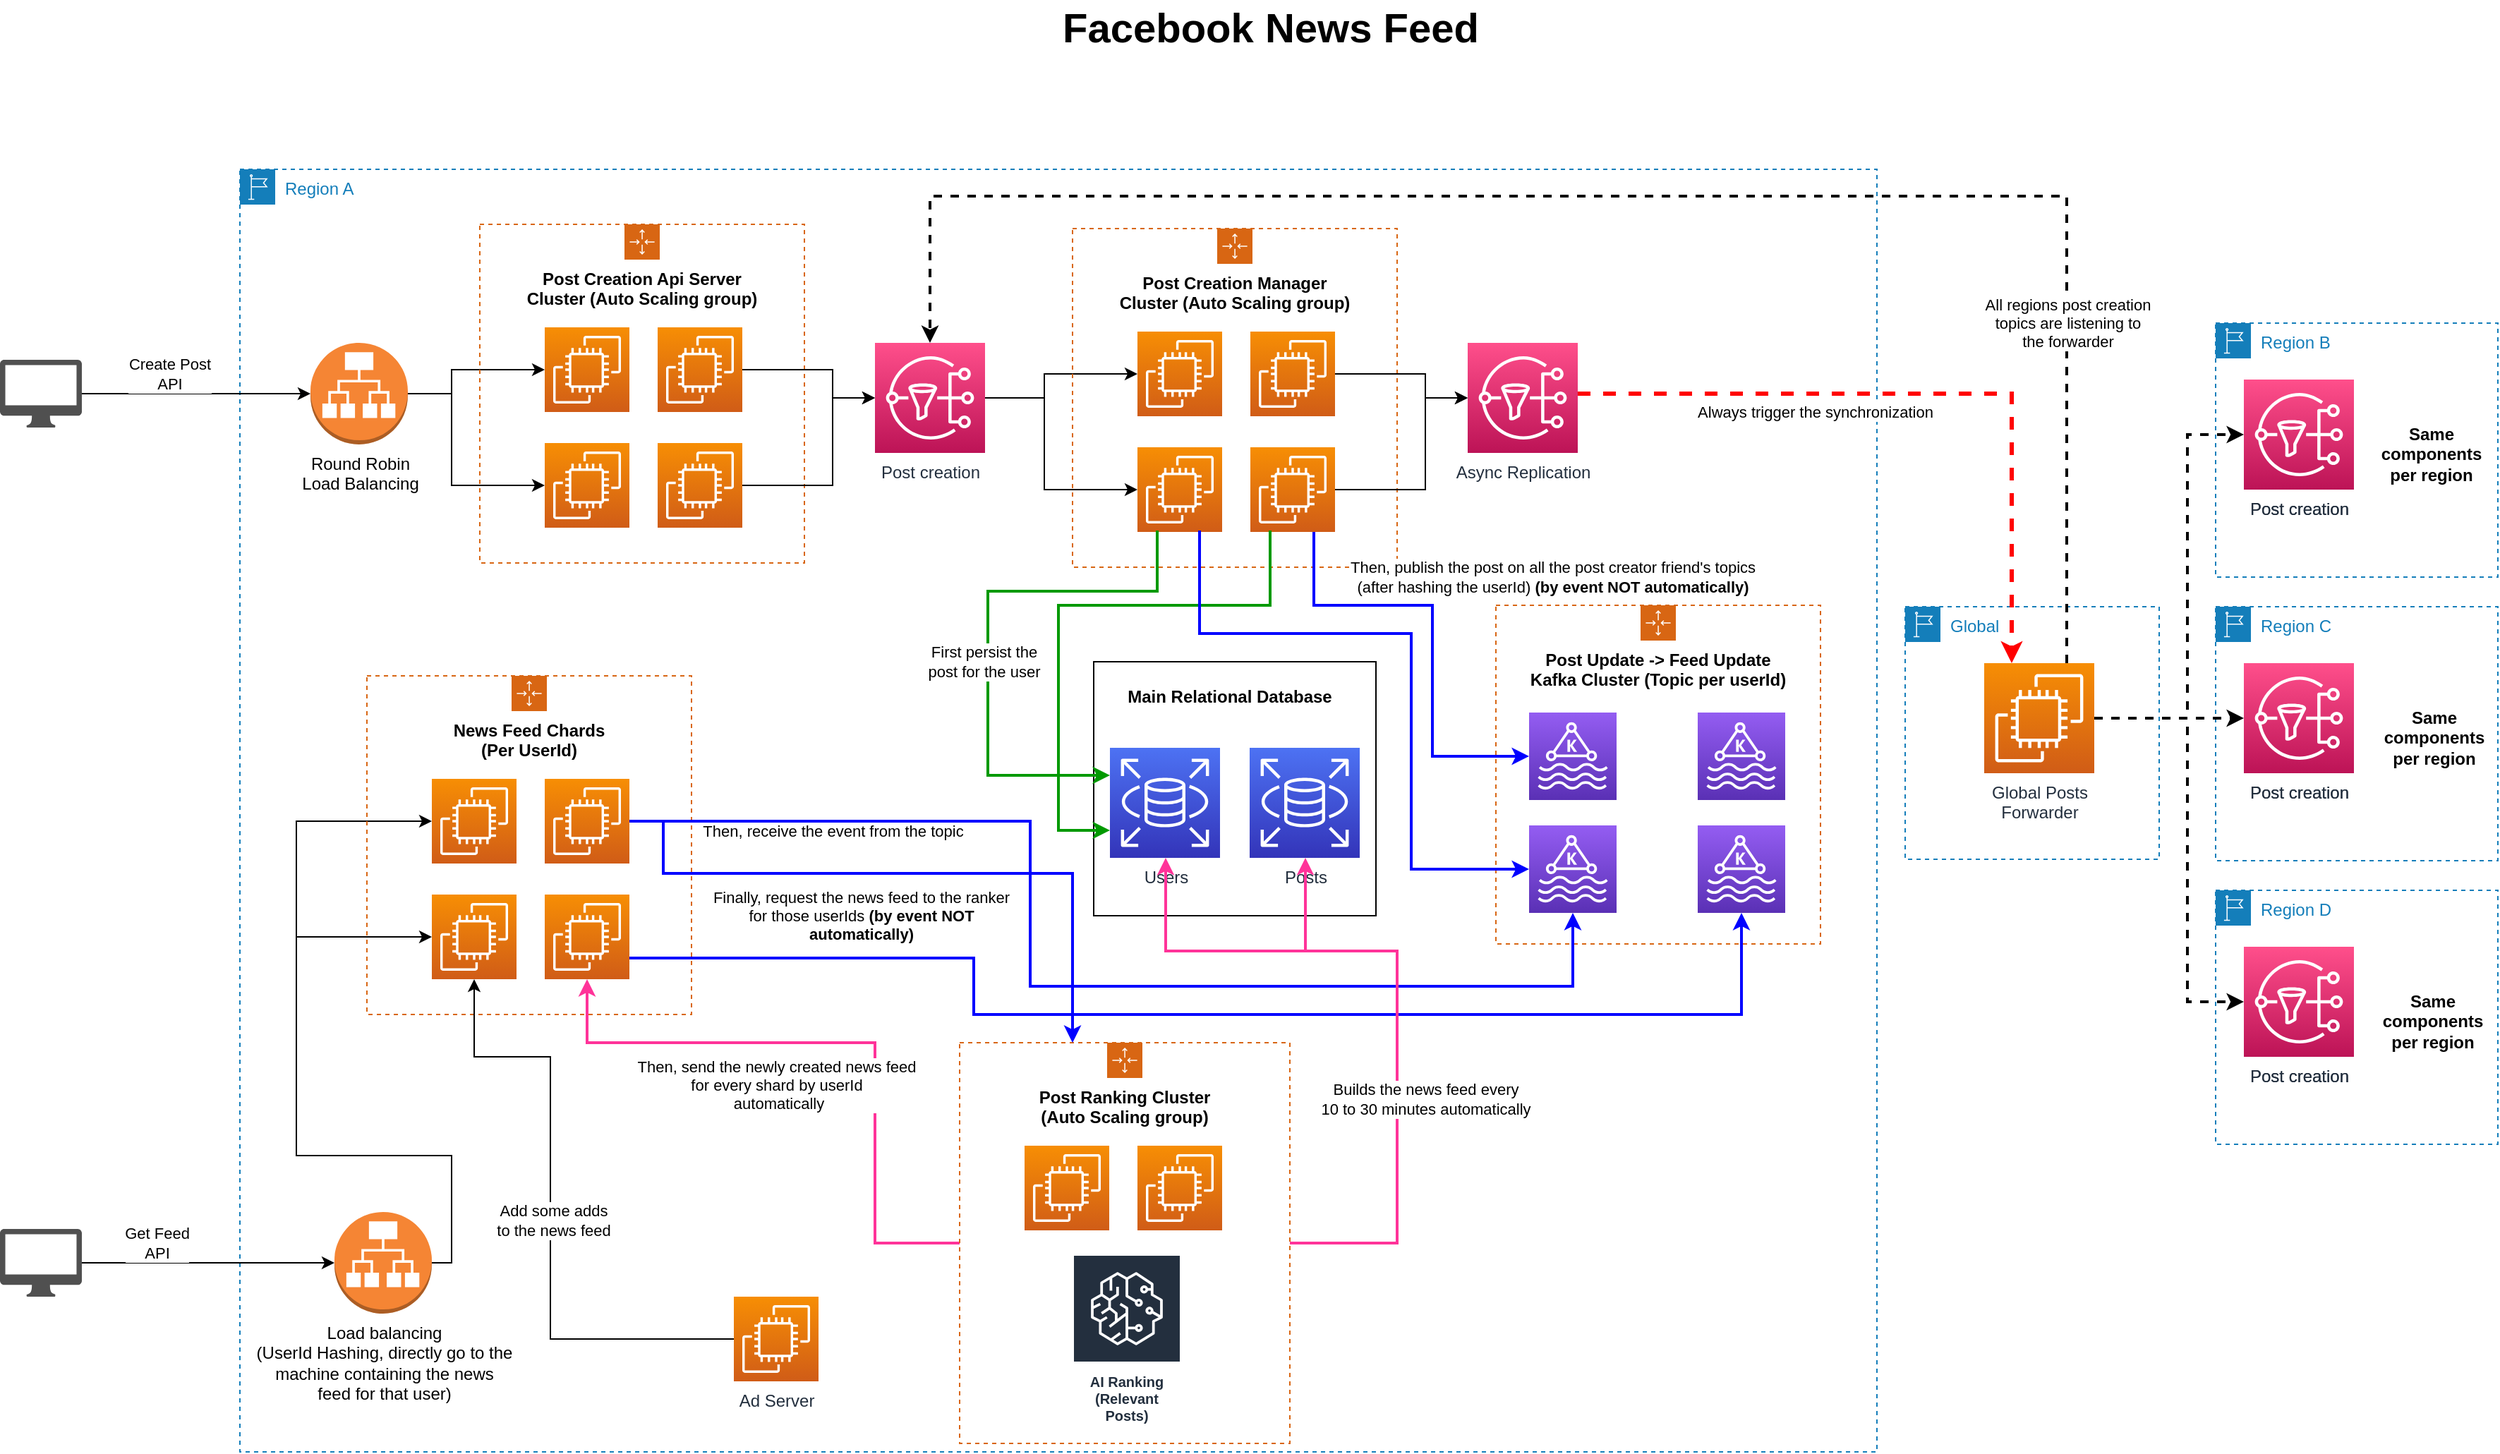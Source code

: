 <mxfile version="21.0.6" type="device"><diagram name="Página-1" id="RwDAAl0NXsvZhQo7wNwk"><mxGraphModel dx="2734" dy="1459" grid="1" gridSize="10" guides="1" tooltips="1" connect="1" arrows="1" fold="1" page="1" pageScale="1" pageWidth="827" pageHeight="1169" math="0" shadow="0"><root><mxCell id="0"/><mxCell id="1" parent="0"/><mxCell id="7VGMGkXJuuyZ0jSM8gKu-2" value="Region A" style="points=[[0,0],[0.25,0],[0.5,0],[0.75,0],[1,0],[1,0.25],[1,0.5],[1,0.75],[1,1],[0.75,1],[0.5,1],[0.25,1],[0,1],[0,0.75],[0,0.5],[0,0.25]];outlineConnect=0;gradientColor=none;html=1;whiteSpace=wrap;fontSize=12;fontStyle=0;container=1;pointerEvents=0;collapsible=0;recursiveResize=0;shape=mxgraph.aws4.group;grIcon=mxgraph.aws4.group_region;strokeColor=#147EBA;fillColor=none;verticalAlign=top;align=left;spacingLeft=30;fontColor=#147EBA;dashed=1;" vertex="1" parent="1"><mxGeometry x="510" y="190" width="1160" height="909" as="geometry"/></mxCell><mxCell id="7VGMGkXJuuyZ0jSM8gKu-110" style="edgeStyle=orthogonalEdgeStyle;rounded=0;orthogonalLoop=1;jettySize=auto;html=1;entryX=0;entryY=0.5;entryDx=0;entryDy=0;entryPerimeter=0;" edge="1" parent="7VGMGkXJuuyZ0jSM8gKu-2" source="7VGMGkXJuuyZ0jSM8gKu-24" target="7VGMGkXJuuyZ0jSM8gKu-65"><mxGeometry relative="1" as="geometry"><Array as="points"><mxPoint x="150" y="775"/><mxPoint x="150" y="699"/><mxPoint x="40" y="699"/><mxPoint x="40" y="462"/></Array></mxGeometry></mxCell><mxCell id="7VGMGkXJuuyZ0jSM8gKu-111" style="edgeStyle=orthogonalEdgeStyle;rounded=0;orthogonalLoop=1;jettySize=auto;html=1;entryX=0;entryY=0.5;entryDx=0;entryDy=0;entryPerimeter=0;" edge="1" parent="7VGMGkXJuuyZ0jSM8gKu-2" source="7VGMGkXJuuyZ0jSM8gKu-24" target="7VGMGkXJuuyZ0jSM8gKu-68"><mxGeometry relative="1" as="geometry"><Array as="points"><mxPoint x="150" y="775"/><mxPoint x="150" y="699"/><mxPoint x="40" y="699"/><mxPoint x="40" y="544"/></Array></mxGeometry></mxCell><mxCell id="7VGMGkXJuuyZ0jSM8gKu-24" value="&lt;div&gt;Load balancing&lt;/div&gt;&lt;div&gt;(UserId Hashing, directly go to the &lt;br&gt;&lt;/div&gt;&lt;div&gt;machine containing the news &lt;br&gt;&lt;/div&gt;&lt;div&gt;feed for that user)&lt;br&gt;&lt;/div&gt;" style="outlineConnect=0;dashed=0;verticalLabelPosition=bottom;verticalAlign=top;align=center;html=1;shape=mxgraph.aws3.application_load_balancer;fillColor=#F58534;gradientColor=none;" vertex="1" parent="7VGMGkXJuuyZ0jSM8gKu-2"><mxGeometry x="67" y="739" width="69" height="72" as="geometry"/></mxCell><mxCell id="7VGMGkXJuuyZ0jSM8gKu-84" style="edgeStyle=orthogonalEdgeStyle;rounded=0;orthogonalLoop=1;jettySize=auto;html=1;" edge="1" parent="7VGMGkXJuuyZ0jSM8gKu-2" source="7VGMGkXJuuyZ0jSM8gKu-81" target="7VGMGkXJuuyZ0jSM8gKu-28"><mxGeometry relative="1" as="geometry"><Array as="points"><mxPoint x="150" y="159"/><mxPoint x="150" y="142"/></Array></mxGeometry></mxCell><mxCell id="7VGMGkXJuuyZ0jSM8gKu-85" style="edgeStyle=orthogonalEdgeStyle;rounded=0;orthogonalLoop=1;jettySize=auto;html=1;" edge="1" parent="7VGMGkXJuuyZ0jSM8gKu-2" source="7VGMGkXJuuyZ0jSM8gKu-81" target="7VGMGkXJuuyZ0jSM8gKu-32"><mxGeometry relative="1" as="geometry"><Array as="points"><mxPoint x="150" y="159"/><mxPoint x="150" y="224"/></Array></mxGeometry></mxCell><mxCell id="7VGMGkXJuuyZ0jSM8gKu-81" value="&lt;div&gt;Round Robin&lt;/div&gt;&lt;div&gt;Load Balancing&lt;br&gt;&lt;/div&gt;" style="outlineConnect=0;dashed=0;verticalLabelPosition=bottom;verticalAlign=top;align=center;html=1;shape=mxgraph.aws3.application_load_balancer;fillColor=#F58534;gradientColor=none;" vertex="1" parent="7VGMGkXJuuyZ0jSM8gKu-2"><mxGeometry x="50" y="123" width="69" height="72" as="geometry"/></mxCell><mxCell id="7VGMGkXJuuyZ0jSM8gKu-26" value="&lt;div&gt;&lt;b&gt;&lt;font color=&quot;#000000&quot;&gt;Post Creation Api Server &lt;br&gt;&lt;/font&gt;&lt;/b&gt;&lt;/div&gt;&lt;div&gt;&lt;b&gt;&lt;font color=&quot;#000000&quot;&gt;Cluster (Auto Scaling group)&lt;/font&gt;&lt;/b&gt;&lt;/div&gt;" style="points=[[0,0],[0.25,0],[0.5,0],[0.75,0],[1,0],[1,0.25],[1,0.5],[1,0.75],[1,1],[0.75,1],[0.5,1],[0.25,1],[0,1],[0,0.75],[0,0.5],[0,0.25]];outlineConnect=0;gradientColor=none;html=1;whiteSpace=wrap;fontSize=12;fontStyle=0;container=1;pointerEvents=0;collapsible=0;recursiveResize=0;shape=mxgraph.aws4.groupCenter;grIcon=mxgraph.aws4.group_auto_scaling_group;grStroke=1;strokeColor=#D86613;fillColor=none;verticalAlign=top;align=center;fontColor=#D86613;dashed=1;spacingTop=25;" vertex="1" parent="7VGMGkXJuuyZ0jSM8gKu-2"><mxGeometry x="170" y="39" width="230" height="240" as="geometry"/></mxCell><mxCell id="7VGMGkXJuuyZ0jSM8gKu-28" value="" style="sketch=0;points=[[0,0,0],[0.25,0,0],[0.5,0,0],[0.75,0,0],[1,0,0],[0,1,0],[0.25,1,0],[0.5,1,0],[0.75,1,0],[1,1,0],[0,0.25,0],[0,0.5,0],[0,0.75,0],[1,0.25,0],[1,0.5,0],[1,0.75,0]];outlineConnect=0;fontColor=#232F3E;gradientColor=#F78E04;gradientDirection=north;fillColor=#D05C17;strokeColor=#ffffff;dashed=0;verticalLabelPosition=bottom;verticalAlign=top;align=center;html=1;fontSize=12;fontStyle=0;aspect=fixed;shape=mxgraph.aws4.resourceIcon;resIcon=mxgraph.aws4.ec2;" vertex="1" parent="7VGMGkXJuuyZ0jSM8gKu-26"><mxGeometry x="46" y="73" width="60" height="60" as="geometry"/></mxCell><mxCell id="7VGMGkXJuuyZ0jSM8gKu-30" value="" style="sketch=0;points=[[0,0,0],[0.25,0,0],[0.5,0,0],[0.75,0,0],[1,0,0],[0,1,0],[0.25,1,0],[0.5,1,0],[0.75,1,0],[1,1,0],[0,0.25,0],[0,0.5,0],[0,0.75,0],[1,0.25,0],[1,0.5,0],[1,0.75,0]];outlineConnect=0;fontColor=#232F3E;gradientColor=#F78E04;gradientDirection=north;fillColor=#D05C17;strokeColor=#ffffff;dashed=0;verticalLabelPosition=bottom;verticalAlign=top;align=center;html=1;fontSize=12;fontStyle=0;aspect=fixed;shape=mxgraph.aws4.resourceIcon;resIcon=mxgraph.aws4.ec2;" vertex="1" parent="7VGMGkXJuuyZ0jSM8gKu-26"><mxGeometry x="126" y="73" width="60" height="60" as="geometry"/></mxCell><mxCell id="7VGMGkXJuuyZ0jSM8gKu-31" value="" style="sketch=0;points=[[0,0,0],[0.25,0,0],[0.5,0,0],[0.75,0,0],[1,0,0],[0,1,0],[0.25,1,0],[0.5,1,0],[0.75,1,0],[1,1,0],[0,0.25,0],[0,0.5,0],[0,0.75,0],[1,0.25,0],[1,0.5,0],[1,0.75,0]];outlineConnect=0;fontColor=#232F3E;gradientColor=#F78E04;gradientDirection=north;fillColor=#D05C17;strokeColor=#ffffff;dashed=0;verticalLabelPosition=bottom;verticalAlign=top;align=center;html=1;fontSize=12;fontStyle=0;aspect=fixed;shape=mxgraph.aws4.resourceIcon;resIcon=mxgraph.aws4.ec2;" vertex="1" parent="7VGMGkXJuuyZ0jSM8gKu-26"><mxGeometry x="126" y="155" width="60" height="60" as="geometry"/></mxCell><mxCell id="7VGMGkXJuuyZ0jSM8gKu-32" value="" style="sketch=0;points=[[0,0,0],[0.25,0,0],[0.5,0,0],[0.75,0,0],[1,0,0],[0,1,0],[0.25,1,0],[0.5,1,0],[0.75,1,0],[1,1,0],[0,0.25,0],[0,0.5,0],[0,0.75,0],[1,0.25,0],[1,0.5,0],[1,0.75,0]];outlineConnect=0;fontColor=#232F3E;gradientColor=#F78E04;gradientDirection=north;fillColor=#D05C17;strokeColor=#ffffff;dashed=0;verticalLabelPosition=bottom;verticalAlign=top;align=center;html=1;fontSize=12;fontStyle=0;aspect=fixed;shape=mxgraph.aws4.resourceIcon;resIcon=mxgraph.aws4.ec2;" vertex="1" parent="7VGMGkXJuuyZ0jSM8gKu-26"><mxGeometry x="46" y="155" width="60" height="60" as="geometry"/></mxCell><mxCell id="7VGMGkXJuuyZ0jSM8gKu-88" style="edgeStyle=orthogonalEdgeStyle;rounded=0;orthogonalLoop=1;jettySize=auto;html=1;" edge="1" parent="7VGMGkXJuuyZ0jSM8gKu-2" source="7VGMGkXJuuyZ0jSM8gKu-46" target="7VGMGkXJuuyZ0jSM8gKu-42"><mxGeometry relative="1" as="geometry"><Array as="points"><mxPoint x="570" y="162"/><mxPoint x="570" y="145"/></Array></mxGeometry></mxCell><mxCell id="7VGMGkXJuuyZ0jSM8gKu-91" style="edgeStyle=orthogonalEdgeStyle;rounded=0;orthogonalLoop=1;jettySize=auto;html=1;" edge="1" parent="7VGMGkXJuuyZ0jSM8gKu-2" source="7VGMGkXJuuyZ0jSM8gKu-46" target="7VGMGkXJuuyZ0jSM8gKu-45"><mxGeometry relative="1" as="geometry"><Array as="points"><mxPoint x="570" y="162"/><mxPoint x="570" y="227"/></Array></mxGeometry></mxCell><mxCell id="7VGMGkXJuuyZ0jSM8gKu-46" value="Post creation" style="sketch=0;points=[[0,0,0],[0.25,0,0],[0.5,0,0],[0.75,0,0],[1,0,0],[0,1,0],[0.25,1,0],[0.5,1,0],[0.75,1,0],[1,1,0],[0,0.25,0],[0,0.5,0],[0,0.75,0],[1,0.25,0],[1,0.5,0],[1,0.75,0]];outlineConnect=0;fontColor=#232F3E;gradientColor=#FF4F8B;gradientDirection=north;fillColor=#BC1356;strokeColor=#ffffff;dashed=0;verticalLabelPosition=bottom;verticalAlign=top;align=center;html=1;fontSize=12;fontStyle=0;aspect=fixed;shape=mxgraph.aws4.resourceIcon;resIcon=mxgraph.aws4.sns;" vertex="1" parent="7VGMGkXJuuyZ0jSM8gKu-2"><mxGeometry x="450" y="123" width="78" height="78" as="geometry"/></mxCell><mxCell id="7VGMGkXJuuyZ0jSM8gKu-86" style="edgeStyle=orthogonalEdgeStyle;rounded=0;orthogonalLoop=1;jettySize=auto;html=1;" edge="1" parent="7VGMGkXJuuyZ0jSM8gKu-2" source="7VGMGkXJuuyZ0jSM8gKu-30" target="7VGMGkXJuuyZ0jSM8gKu-46"><mxGeometry relative="1" as="geometry"><Array as="points"><mxPoint x="420" y="142"/><mxPoint x="420" y="162"/></Array></mxGeometry></mxCell><mxCell id="7VGMGkXJuuyZ0jSM8gKu-87" style="edgeStyle=orthogonalEdgeStyle;rounded=0;orthogonalLoop=1;jettySize=auto;html=1;entryX=0;entryY=0.5;entryDx=0;entryDy=0;entryPerimeter=0;" edge="1" parent="7VGMGkXJuuyZ0jSM8gKu-2" source="7VGMGkXJuuyZ0jSM8gKu-31" target="7VGMGkXJuuyZ0jSM8gKu-46"><mxGeometry relative="1" as="geometry"><Array as="points"><mxPoint x="420" y="224"/><mxPoint x="420" y="162"/></Array></mxGeometry></mxCell><mxCell id="7VGMGkXJuuyZ0jSM8gKu-41" value="&lt;div&gt;&lt;b&gt;&lt;font color=&quot;#000000&quot;&gt;Post Creation Manager &lt;br&gt;&lt;/font&gt;&lt;/b&gt;&lt;/div&gt;&lt;div&gt;&lt;b&gt;&lt;font color=&quot;#000000&quot;&gt;Cluster (Auto Scaling group)&lt;/font&gt;&lt;/b&gt;&lt;/div&gt;" style="points=[[0,0],[0.25,0],[0.5,0],[0.75,0],[1,0],[1,0.25],[1,0.5],[1,0.75],[1,1],[0.75,1],[0.5,1],[0.25,1],[0,1],[0,0.75],[0,0.5],[0,0.25]];outlineConnect=0;gradientColor=none;html=1;whiteSpace=wrap;fontSize=12;fontStyle=0;container=1;pointerEvents=0;collapsible=0;recursiveResize=0;shape=mxgraph.aws4.groupCenter;grIcon=mxgraph.aws4.group_auto_scaling_group;grStroke=1;strokeColor=#D86613;fillColor=none;verticalAlign=top;align=center;fontColor=#D86613;dashed=1;spacingTop=25;" vertex="1" parent="7VGMGkXJuuyZ0jSM8gKu-2"><mxGeometry x="590" y="42" width="230" height="240" as="geometry"/></mxCell><mxCell id="7VGMGkXJuuyZ0jSM8gKu-42" value="" style="sketch=0;points=[[0,0,0],[0.25,0,0],[0.5,0,0],[0.75,0,0],[1,0,0],[0,1,0],[0.25,1,0],[0.5,1,0],[0.75,1,0],[1,1,0],[0,0.25,0],[0,0.5,0],[0,0.75,0],[1,0.25,0],[1,0.5,0],[1,0.75,0]];outlineConnect=0;fontColor=#232F3E;gradientColor=#F78E04;gradientDirection=north;fillColor=#D05C17;strokeColor=#ffffff;dashed=0;verticalLabelPosition=bottom;verticalAlign=top;align=center;html=1;fontSize=12;fontStyle=0;aspect=fixed;shape=mxgraph.aws4.resourceIcon;resIcon=mxgraph.aws4.ec2;" vertex="1" parent="7VGMGkXJuuyZ0jSM8gKu-41"><mxGeometry x="46" y="73" width="60" height="60" as="geometry"/></mxCell><mxCell id="7VGMGkXJuuyZ0jSM8gKu-43" value="" style="sketch=0;points=[[0,0,0],[0.25,0,0],[0.5,0,0],[0.75,0,0],[1,0,0],[0,1,0],[0.25,1,0],[0.5,1,0],[0.75,1,0],[1,1,0],[0,0.25,0],[0,0.5,0],[0,0.75,0],[1,0.25,0],[1,0.5,0],[1,0.75,0]];outlineConnect=0;fontColor=#232F3E;gradientColor=#F78E04;gradientDirection=north;fillColor=#D05C17;strokeColor=#ffffff;dashed=0;verticalLabelPosition=bottom;verticalAlign=top;align=center;html=1;fontSize=12;fontStyle=0;aspect=fixed;shape=mxgraph.aws4.resourceIcon;resIcon=mxgraph.aws4.ec2;" vertex="1" parent="7VGMGkXJuuyZ0jSM8gKu-41"><mxGeometry x="126" y="73" width="60" height="60" as="geometry"/></mxCell><mxCell id="7VGMGkXJuuyZ0jSM8gKu-44" value="" style="sketch=0;points=[[0,0,0],[0.25,0,0],[0.5,0,0],[0.75,0,0],[1,0,0],[0,1,0],[0.25,1,0],[0.5,1,0],[0.75,1,0],[1,1,0],[0,0.25,0],[0,0.5,0],[0,0.75,0],[1,0.25,0],[1,0.5,0],[1,0.75,0]];outlineConnect=0;fontColor=#232F3E;gradientColor=#F78E04;gradientDirection=north;fillColor=#D05C17;strokeColor=#ffffff;dashed=0;verticalLabelPosition=bottom;verticalAlign=top;align=center;html=1;fontSize=12;fontStyle=0;aspect=fixed;shape=mxgraph.aws4.resourceIcon;resIcon=mxgraph.aws4.ec2;" vertex="1" parent="7VGMGkXJuuyZ0jSM8gKu-41"><mxGeometry x="126" y="155" width="60" height="60" as="geometry"/></mxCell><mxCell id="7VGMGkXJuuyZ0jSM8gKu-45" value="" style="sketch=0;points=[[0,0,0],[0.25,0,0],[0.5,0,0],[0.75,0,0],[1,0,0],[0,1,0],[0.25,1,0],[0.5,1,0],[0.75,1,0],[1,1,0],[0,0.25,0],[0,0.5,0],[0,0.75,0],[1,0.25,0],[1,0.5,0],[1,0.75,0]];outlineConnect=0;fontColor=#232F3E;gradientColor=#F78E04;gradientDirection=north;fillColor=#D05C17;strokeColor=#ffffff;dashed=0;verticalLabelPosition=bottom;verticalAlign=top;align=center;html=1;fontSize=12;fontStyle=0;aspect=fixed;shape=mxgraph.aws4.resourceIcon;resIcon=mxgraph.aws4.ec2;" vertex="1" parent="7VGMGkXJuuyZ0jSM8gKu-41"><mxGeometry x="46" y="155" width="60" height="60" as="geometry"/></mxCell><mxCell id="7VGMGkXJuuyZ0jSM8gKu-51" value="Async Replication" style="sketch=0;points=[[0,0,0],[0.25,0,0],[0.5,0,0],[0.75,0,0],[1,0,0],[0,1,0],[0.25,1,0],[0.5,1,0],[0.75,1,0],[1,1,0],[0,0.25,0],[0,0.5,0],[0,0.75,0],[1,0.25,0],[1,0.5,0],[1,0.75,0]];outlineConnect=0;fontColor=#232F3E;gradientColor=#FF4F8B;gradientDirection=north;fillColor=#BC1356;strokeColor=#ffffff;dashed=0;verticalLabelPosition=bottom;verticalAlign=top;align=center;html=1;fontSize=12;fontStyle=0;aspect=fixed;shape=mxgraph.aws4.resourceIcon;resIcon=mxgraph.aws4.sns;" vertex="1" parent="7VGMGkXJuuyZ0jSM8gKu-2"><mxGeometry x="870" y="123" width="78" height="78" as="geometry"/></mxCell><mxCell id="7VGMGkXJuuyZ0jSM8gKu-92" style="edgeStyle=orthogonalEdgeStyle;rounded=0;orthogonalLoop=1;jettySize=auto;html=1;" edge="1" parent="7VGMGkXJuuyZ0jSM8gKu-2" source="7VGMGkXJuuyZ0jSM8gKu-43" target="7VGMGkXJuuyZ0jSM8gKu-51"><mxGeometry relative="1" as="geometry"><Array as="points"><mxPoint x="840" y="145"/><mxPoint x="840" y="162"/></Array></mxGeometry></mxCell><mxCell id="7VGMGkXJuuyZ0jSM8gKu-93" style="edgeStyle=orthogonalEdgeStyle;rounded=0;orthogonalLoop=1;jettySize=auto;html=1;" edge="1" parent="7VGMGkXJuuyZ0jSM8gKu-2" source="7VGMGkXJuuyZ0jSM8gKu-44" target="7VGMGkXJuuyZ0jSM8gKu-51"><mxGeometry relative="1" as="geometry"><Array as="points"><mxPoint x="840" y="227"/><mxPoint x="840" y="162"/></Array></mxGeometry></mxCell><mxCell id="7VGMGkXJuuyZ0jSM8gKu-25" value="" style="verticalLabelPosition=bottom;verticalAlign=top;html=1;shape=mxgraph.basic.rect;fillColor2=none;strokeWidth=1;size=20;indent=5;" vertex="1" parent="7VGMGkXJuuyZ0jSM8gKu-2"><mxGeometry x="605" y="349" width="200" height="180" as="geometry"/></mxCell><mxCell id="7VGMGkXJuuyZ0jSM8gKu-48" value="Users" style="sketch=0;points=[[0,0,0],[0.25,0,0],[0.5,0,0],[0.75,0,0],[1,0,0],[0,1,0],[0.25,1,0],[0.5,1,0],[0.75,1,0],[1,1,0],[0,0.25,0],[0,0.5,0],[0,0.75,0],[1,0.25,0],[1,0.5,0],[1,0.75,0]];outlineConnect=0;fontColor=#232F3E;gradientColor=#4D72F3;gradientDirection=north;fillColor=#3334B9;strokeColor=#ffffff;dashed=0;verticalLabelPosition=bottom;verticalAlign=top;align=center;html=1;fontSize=12;fontStyle=0;aspect=fixed;shape=mxgraph.aws4.resourceIcon;resIcon=mxgraph.aws4.rds;" vertex="1" parent="7VGMGkXJuuyZ0jSM8gKu-2"><mxGeometry x="616.5" y="410" width="78" height="78" as="geometry"/></mxCell><mxCell id="7VGMGkXJuuyZ0jSM8gKu-49" value="Posts" style="sketch=0;points=[[0,0,0],[0.25,0,0],[0.5,0,0],[0.75,0,0],[1,0,0],[0,1,0],[0.25,1,0],[0.5,1,0],[0.75,1,0],[1,1,0],[0,0.25,0],[0,0.5,0],[0,0.75,0],[1,0.25,0],[1,0.5,0],[1,0.75,0]];outlineConnect=0;fontColor=#232F3E;gradientColor=#4D72F3;gradientDirection=north;fillColor=#3334B9;strokeColor=#ffffff;dashed=0;verticalLabelPosition=bottom;verticalAlign=top;align=center;html=1;fontSize=12;fontStyle=0;aspect=fixed;shape=mxgraph.aws4.resourceIcon;resIcon=mxgraph.aws4.rds;" vertex="1" parent="7VGMGkXJuuyZ0jSM8gKu-2"><mxGeometry x="715.5" y="410" width="78" height="78" as="geometry"/></mxCell><mxCell id="7VGMGkXJuuyZ0jSM8gKu-50" value="Main Relational Database" style="text;html=1;strokeColor=none;fillColor=none;align=center;verticalAlign=middle;whiteSpace=wrap;rounded=0;fontStyle=1" vertex="1" parent="7VGMGkXJuuyZ0jSM8gKu-2"><mxGeometry x="616.5" y="359" width="168.5" height="30" as="geometry"/></mxCell><mxCell id="7VGMGkXJuuyZ0jSM8gKu-96" style="edgeStyle=orthogonalEdgeStyle;rounded=0;orthogonalLoop=1;jettySize=auto;html=1;entryX=0;entryY=0.25;entryDx=0;entryDy=0;entryPerimeter=0;strokeColor=#009900;strokeWidth=2;exitX=0.25;exitY=1;exitDx=0;exitDy=0;exitPerimeter=0;" edge="1" parent="7VGMGkXJuuyZ0jSM8gKu-2" source="7VGMGkXJuuyZ0jSM8gKu-45" target="7VGMGkXJuuyZ0jSM8gKu-48"><mxGeometry relative="1" as="geometry"><Array as="points"><mxPoint x="650" y="257"/><mxPoint x="650" y="299"/><mxPoint x="530" y="299"/><mxPoint x="530" y="430"/></Array></mxGeometry></mxCell><mxCell id="7VGMGkXJuuyZ0jSM8gKu-116" value="&lt;div&gt;First persist the &lt;br&gt;&lt;/div&gt;&lt;div&gt;post for the user&lt;/div&gt;" style="edgeLabel;html=1;align=center;verticalAlign=middle;resizable=0;points=[];" vertex="1" connectable="0" parent="7VGMGkXJuuyZ0jSM8gKu-96"><mxGeometry x="0.121" y="-3" relative="1" as="geometry"><mxPoint as="offset"/></mxGeometry></mxCell><mxCell id="7VGMGkXJuuyZ0jSM8gKu-98" style="edgeStyle=orthogonalEdgeStyle;rounded=0;orthogonalLoop=1;jettySize=auto;html=1;entryX=0;entryY=0.75;entryDx=0;entryDy=0;entryPerimeter=0;strokeWidth=2;strokeColor=#009900;exitX=0.25;exitY=1;exitDx=0;exitDy=0;exitPerimeter=0;" edge="1" parent="7VGMGkXJuuyZ0jSM8gKu-2" source="7VGMGkXJuuyZ0jSM8gKu-44" target="7VGMGkXJuuyZ0jSM8gKu-48"><mxGeometry relative="1" as="geometry"><Array as="points"><mxPoint x="730" y="257"/><mxPoint x="730" y="309"/><mxPoint x="580" y="309"/><mxPoint x="580" y="469"/></Array></mxGeometry></mxCell><mxCell id="7VGMGkXJuuyZ0jSM8gKu-69" value="&lt;div&gt;&lt;b&gt;&lt;font color=&quot;#000000&quot;&gt;Post Update -&amp;gt; Feed Update&lt;br&gt;&lt;/font&gt;&lt;/b&gt;&lt;/div&gt;&lt;div&gt;&lt;b&gt;&lt;font color=&quot;#000000&quot;&gt;Kafka Cluster (Topic per userId)&lt;br&gt;&lt;/font&gt;&lt;/b&gt;&lt;/div&gt;" style="points=[[0,0],[0.25,0],[0.5,0],[0.75,0],[1,0],[1,0.25],[1,0.5],[1,0.75],[1,1],[0.75,1],[0.5,1],[0.25,1],[0,1],[0,0.75],[0,0.5],[0,0.25]];outlineConnect=0;gradientColor=none;html=1;whiteSpace=wrap;fontSize=12;fontStyle=0;container=1;pointerEvents=0;collapsible=0;recursiveResize=0;shape=mxgraph.aws4.groupCenter;grIcon=mxgraph.aws4.group_auto_scaling_group;grStroke=1;strokeColor=#D86613;fillColor=none;verticalAlign=top;align=center;fontColor=#D86613;dashed=1;spacingTop=25;" vertex="1" parent="7VGMGkXJuuyZ0jSM8gKu-2"><mxGeometry x="890" y="309" width="230" height="240" as="geometry"/></mxCell><mxCell id="7VGMGkXJuuyZ0jSM8gKu-77" value="" style="sketch=0;points=[[0,0,0],[0.25,0,0],[0.5,0,0],[0.75,0,0],[1,0,0],[0,1,0],[0.25,1,0],[0.5,1,0],[0.75,1,0],[1,1,0],[0,0.25,0],[0,0.5,0],[0,0.75,0],[1,0.25,0],[1,0.5,0],[1,0.75,0]];outlineConnect=0;fontColor=#232F3E;gradientColor=#945DF2;gradientDirection=north;fillColor=#5A30B5;strokeColor=#ffffff;dashed=0;verticalLabelPosition=bottom;verticalAlign=top;align=center;html=1;fontSize=12;fontStyle=0;aspect=fixed;shape=mxgraph.aws4.resourceIcon;resIcon=mxgraph.aws4.managed_streaming_for_kafka;" vertex="1" parent="7VGMGkXJuuyZ0jSM8gKu-69"><mxGeometry x="23.5" y="76" width="62" height="62" as="geometry"/></mxCell><mxCell id="7VGMGkXJuuyZ0jSM8gKu-78" value="" style="sketch=0;points=[[0,0,0],[0.25,0,0],[0.5,0,0],[0.75,0,0],[1,0,0],[0,1,0],[0.25,1,0],[0.5,1,0],[0.75,1,0],[1,1,0],[0,0.25,0],[0,0.5,0],[0,0.75,0],[1,0.25,0],[1,0.5,0],[1,0.75,0]];outlineConnect=0;fontColor=#232F3E;gradientColor=#945DF2;gradientDirection=north;fillColor=#5A30B5;strokeColor=#ffffff;dashed=0;verticalLabelPosition=bottom;verticalAlign=top;align=center;html=1;fontSize=12;fontStyle=0;aspect=fixed;shape=mxgraph.aws4.resourceIcon;resIcon=mxgraph.aws4.managed_streaming_for_kafka;" vertex="1" parent="7VGMGkXJuuyZ0jSM8gKu-69"><mxGeometry x="143" y="76" width="62" height="62" as="geometry"/></mxCell><mxCell id="7VGMGkXJuuyZ0jSM8gKu-79" value="" style="sketch=0;points=[[0,0,0],[0.25,0,0],[0.5,0,0],[0.75,0,0],[1,0,0],[0,1,0],[0.25,1,0],[0.5,1,0],[0.75,1,0],[1,1,0],[0,0.25,0],[0,0.5,0],[0,0.75,0],[1,0.25,0],[1,0.5,0],[1,0.75,0]];outlineConnect=0;fontColor=#232F3E;gradientColor=#945DF2;gradientDirection=north;fillColor=#5A30B5;strokeColor=#ffffff;dashed=0;verticalLabelPosition=bottom;verticalAlign=top;align=center;html=1;fontSize=12;fontStyle=0;aspect=fixed;shape=mxgraph.aws4.resourceIcon;resIcon=mxgraph.aws4.managed_streaming_for_kafka;" vertex="1" parent="7VGMGkXJuuyZ0jSM8gKu-69"><mxGeometry x="23.5" y="156" width="62" height="62" as="geometry"/></mxCell><mxCell id="7VGMGkXJuuyZ0jSM8gKu-80" value="" style="sketch=0;points=[[0,0,0],[0.25,0,0],[0.5,0,0],[0.75,0,0],[1,0,0],[0,1,0],[0.25,1,0],[0.5,1,0],[0.75,1,0],[1,1,0],[0,0.25,0],[0,0.5,0],[0,0.75,0],[1,0.25,0],[1,0.5,0],[1,0.75,0]];outlineConnect=0;fontColor=#232F3E;gradientColor=#945DF2;gradientDirection=north;fillColor=#5A30B5;strokeColor=#ffffff;dashed=0;verticalLabelPosition=bottom;verticalAlign=top;align=center;html=1;fontSize=12;fontStyle=0;aspect=fixed;shape=mxgraph.aws4.resourceIcon;resIcon=mxgraph.aws4.managed_streaming_for_kafka;" vertex="1" parent="7VGMGkXJuuyZ0jSM8gKu-69"><mxGeometry x="143" y="156" width="62" height="62" as="geometry"/></mxCell><mxCell id="7VGMGkXJuuyZ0jSM8gKu-99" style="edgeStyle=orthogonalEdgeStyle;rounded=0;orthogonalLoop=1;jettySize=auto;html=1;entryX=0;entryY=0.5;entryDx=0;entryDy=0;entryPerimeter=0;exitX=0.75;exitY=1;exitDx=0;exitDy=0;exitPerimeter=0;strokeColor=#0000FF;strokeWidth=2;" edge="1" parent="7VGMGkXJuuyZ0jSM8gKu-2" source="7VGMGkXJuuyZ0jSM8gKu-44" target="7VGMGkXJuuyZ0jSM8gKu-77"><mxGeometry relative="1" as="geometry"><Array as="points"><mxPoint x="761" y="309"/><mxPoint x="845" y="309"/><mxPoint x="845" y="416"/></Array></mxGeometry></mxCell><mxCell id="7VGMGkXJuuyZ0jSM8gKu-117" value="&lt;div&gt;Then, publish the post on all the post creator friend's topics &lt;br&gt;&lt;/div&gt;&lt;div&gt;(after hashing the userId) &lt;b&gt;(by event NOT automatically)&lt;/b&gt;&lt;br&gt;&lt;/div&gt;" style="edgeLabel;html=1;align=center;verticalAlign=middle;resizable=0;points=[];" vertex="1" connectable="0" parent="7VGMGkXJuuyZ0jSM8gKu-99"><mxGeometry x="0.079" y="-2" relative="1" as="geometry"><mxPoint x="87" y="-52" as="offset"/></mxGeometry></mxCell><mxCell id="7VGMGkXJuuyZ0jSM8gKu-100" style="edgeStyle=orthogonalEdgeStyle;rounded=0;orthogonalLoop=1;jettySize=auto;html=1;entryX=0;entryY=0.5;entryDx=0;entryDy=0;entryPerimeter=0;exitX=0.75;exitY=1;exitDx=0;exitDy=0;exitPerimeter=0;strokeWidth=2;strokeColor=#0000FF;" edge="1" parent="7VGMGkXJuuyZ0jSM8gKu-2" source="7VGMGkXJuuyZ0jSM8gKu-45" target="7VGMGkXJuuyZ0jSM8gKu-79"><mxGeometry relative="1" as="geometry"><Array as="points"><mxPoint x="680" y="257"/><mxPoint x="680" y="329"/><mxPoint x="830" y="329"/><mxPoint x="830" y="496"/></Array></mxGeometry></mxCell><mxCell id="7VGMGkXJuuyZ0jSM8gKu-64" value="&lt;div&gt;&lt;b&gt;&lt;font color=&quot;#000000&quot;&gt;News Feed Chards &lt;br&gt;&lt;/font&gt;&lt;/b&gt;&lt;/div&gt;&lt;div&gt;&lt;b&gt;&lt;font color=&quot;#000000&quot;&gt;(Per UserId)&lt;/font&gt;&lt;/b&gt;&lt;/div&gt;" style="points=[[0,0],[0.25,0],[0.5,0],[0.75,0],[1,0],[1,0.25],[1,0.5],[1,0.75],[1,1],[0.75,1],[0.5,1],[0.25,1],[0,1],[0,0.75],[0,0.5],[0,0.25]];outlineConnect=0;gradientColor=none;html=1;whiteSpace=wrap;fontSize=12;fontStyle=0;container=1;pointerEvents=0;collapsible=0;recursiveResize=0;shape=mxgraph.aws4.groupCenter;grIcon=mxgraph.aws4.group_auto_scaling_group;grStroke=1;strokeColor=#D86613;fillColor=none;verticalAlign=top;align=center;fontColor=#D86613;dashed=1;spacingTop=25;" vertex="1" parent="7VGMGkXJuuyZ0jSM8gKu-2"><mxGeometry x="90" y="359" width="230" height="240" as="geometry"/></mxCell><mxCell id="7VGMGkXJuuyZ0jSM8gKu-65" value="" style="sketch=0;points=[[0,0,0],[0.25,0,0],[0.5,0,0],[0.75,0,0],[1,0,0],[0,1,0],[0.25,1,0],[0.5,1,0],[0.75,1,0],[1,1,0],[0,0.25,0],[0,0.5,0],[0,0.75,0],[1,0.25,0],[1,0.5,0],[1,0.75,0]];outlineConnect=0;fontColor=#232F3E;gradientColor=#F78E04;gradientDirection=north;fillColor=#D05C17;strokeColor=#ffffff;dashed=0;verticalLabelPosition=bottom;verticalAlign=top;align=center;html=1;fontSize=12;fontStyle=0;aspect=fixed;shape=mxgraph.aws4.resourceIcon;resIcon=mxgraph.aws4.ec2;" vertex="1" parent="7VGMGkXJuuyZ0jSM8gKu-64"><mxGeometry x="46" y="73" width="60" height="60" as="geometry"/></mxCell><mxCell id="7VGMGkXJuuyZ0jSM8gKu-66" value="" style="sketch=0;points=[[0,0,0],[0.25,0,0],[0.5,0,0],[0.75,0,0],[1,0,0],[0,1,0],[0.25,1,0],[0.5,1,0],[0.75,1,0],[1,1,0],[0,0.25,0],[0,0.5,0],[0,0.75,0],[1,0.25,0],[1,0.5,0],[1,0.75,0]];outlineConnect=0;fontColor=#232F3E;gradientColor=#F78E04;gradientDirection=north;fillColor=#D05C17;strokeColor=#ffffff;dashed=0;verticalLabelPosition=bottom;verticalAlign=top;align=center;html=1;fontSize=12;fontStyle=0;aspect=fixed;shape=mxgraph.aws4.resourceIcon;resIcon=mxgraph.aws4.ec2;" vertex="1" parent="7VGMGkXJuuyZ0jSM8gKu-64"><mxGeometry x="126" y="73" width="60" height="60" as="geometry"/></mxCell><mxCell id="7VGMGkXJuuyZ0jSM8gKu-67" value="" style="sketch=0;points=[[0,0,0],[0.25,0,0],[0.5,0,0],[0.75,0,0],[1,0,0],[0,1,0],[0.25,1,0],[0.5,1,0],[0.75,1,0],[1,1,0],[0,0.25,0],[0,0.5,0],[0,0.75,0],[1,0.25,0],[1,0.5,0],[1,0.75,0]];outlineConnect=0;fontColor=#232F3E;gradientColor=#F78E04;gradientDirection=north;fillColor=#D05C17;strokeColor=#ffffff;dashed=0;verticalLabelPosition=bottom;verticalAlign=top;align=center;html=1;fontSize=12;fontStyle=0;aspect=fixed;shape=mxgraph.aws4.resourceIcon;resIcon=mxgraph.aws4.ec2;" vertex="1" parent="7VGMGkXJuuyZ0jSM8gKu-64"><mxGeometry x="126" y="155" width="60" height="60" as="geometry"/></mxCell><mxCell id="7VGMGkXJuuyZ0jSM8gKu-68" value="" style="sketch=0;points=[[0,0,0],[0.25,0,0],[0.5,0,0],[0.75,0,0],[1,0,0],[0,1,0],[0.25,1,0],[0.5,1,0],[0.75,1,0],[1,1,0],[0,0.25,0],[0,0.5,0],[0,0.75,0],[1,0.25,0],[1,0.5,0],[1,0.75,0]];outlineConnect=0;fontColor=#232F3E;gradientColor=#F78E04;gradientDirection=north;fillColor=#D05C17;strokeColor=#ffffff;dashed=0;verticalLabelPosition=bottom;verticalAlign=top;align=center;html=1;fontSize=12;fontStyle=0;aspect=fixed;shape=mxgraph.aws4.resourceIcon;resIcon=mxgraph.aws4.ec2;" vertex="1" parent="7VGMGkXJuuyZ0jSM8gKu-64"><mxGeometry x="46" y="155" width="60" height="60" as="geometry"/></mxCell><mxCell id="7VGMGkXJuuyZ0jSM8gKu-108" style="edgeStyle=orthogonalEdgeStyle;rounded=0;orthogonalLoop=1;jettySize=auto;html=1;entryX=0.5;entryY=1;entryDx=0;entryDy=0;entryPerimeter=0;strokeWidth=2;strokeColor=#0000FF;" edge="1" parent="7VGMGkXJuuyZ0jSM8gKu-2" source="7VGMGkXJuuyZ0jSM8gKu-66" target="7VGMGkXJuuyZ0jSM8gKu-79"><mxGeometry relative="1" as="geometry"><Array as="points"><mxPoint x="560" y="462"/><mxPoint x="560" y="579"/><mxPoint x="945" y="579"/></Array></mxGeometry></mxCell><mxCell id="7VGMGkXJuuyZ0jSM8gKu-123" value="&lt;div&gt;Then, receive the event from the topic&lt;br&gt;&lt;/div&gt;" style="edgeLabel;html=1;align=center;verticalAlign=middle;resizable=0;points=[];" vertex="1" connectable="0" parent="7VGMGkXJuuyZ0jSM8gKu-108"><mxGeometry x="-0.745" y="2" relative="1" as="geometry"><mxPoint x="37" y="9" as="offset"/></mxGeometry></mxCell><mxCell id="7VGMGkXJuuyZ0jSM8gKu-109" style="edgeStyle=orthogonalEdgeStyle;rounded=0;orthogonalLoop=1;jettySize=auto;html=1;entryX=0.5;entryY=1;entryDx=0;entryDy=0;entryPerimeter=0;strokeWidth=2;strokeColor=#0000FF;" edge="1" parent="7VGMGkXJuuyZ0jSM8gKu-2" source="7VGMGkXJuuyZ0jSM8gKu-67" target="7VGMGkXJuuyZ0jSM8gKu-80"><mxGeometry relative="1" as="geometry"><Array as="points"><mxPoint x="520" y="559"/><mxPoint x="520" y="599"/><mxPoint x="1064" y="599"/></Array></mxGeometry></mxCell><mxCell id="7VGMGkXJuuyZ0jSM8gKu-112" style="edgeStyle=orthogonalEdgeStyle;rounded=0;orthogonalLoop=1;jettySize=auto;html=1;entryX=0.5;entryY=1;entryDx=0;entryDy=0;entryPerimeter=0;" edge="1" parent="7VGMGkXJuuyZ0jSM8gKu-2" source="7VGMGkXJuuyZ0jSM8gKu-52" target="7VGMGkXJuuyZ0jSM8gKu-68"><mxGeometry relative="1" as="geometry"><Array as="points"><mxPoint x="220" y="829"/><mxPoint x="220" y="629"/><mxPoint x="166" y="629"/></Array></mxGeometry></mxCell><mxCell id="7VGMGkXJuuyZ0jSM8gKu-120" value="&lt;div&gt;Add some adds &lt;br&gt;&lt;/div&gt;&lt;div&gt;to the news feed&lt;/div&gt;" style="edgeLabel;html=1;align=center;verticalAlign=middle;resizable=0;points=[];" vertex="1" connectable="0" parent="7VGMGkXJuuyZ0jSM8gKu-112"><mxGeometry x="-0.025" y="-2" relative="1" as="geometry"><mxPoint as="offset"/></mxGeometry></mxCell><mxCell id="7VGMGkXJuuyZ0jSM8gKu-52" value="Ad Server" style="sketch=0;points=[[0,0,0],[0.25,0,0],[0.5,0,0],[0.75,0,0],[1,0,0],[0,1,0],[0.25,1,0],[0.5,1,0],[0.75,1,0],[1,1,0],[0,0.25,0],[0,0.5,0],[0,0.75,0],[1,0.25,0],[1,0.5,0],[1,0.75,0]];outlineConnect=0;fontColor=#232F3E;gradientColor=#F78E04;gradientDirection=north;fillColor=#D05C17;strokeColor=#ffffff;dashed=0;verticalLabelPosition=bottom;verticalAlign=top;align=center;html=1;fontSize=12;fontStyle=0;aspect=fixed;shape=mxgraph.aws4.resourceIcon;resIcon=mxgraph.aws4.ec2;" vertex="1" parent="7VGMGkXJuuyZ0jSM8gKu-2"><mxGeometry x="350" y="799" width="60" height="60" as="geometry"/></mxCell><mxCell id="7VGMGkXJuuyZ0jSM8gKu-113" style="edgeStyle=orthogonalEdgeStyle;rounded=0;orthogonalLoop=1;jettySize=auto;html=1;strokeWidth=2;strokeColor=#FF3399;exitX=1;exitY=0.5;exitDx=0;exitDy=0;" edge="1" parent="7VGMGkXJuuyZ0jSM8gKu-2" source="7VGMGkXJuuyZ0jSM8gKu-58" target="7VGMGkXJuuyZ0jSM8gKu-48"><mxGeometry relative="1" as="geometry"><Array as="points"><mxPoint x="820" y="761"/><mxPoint x="820" y="554"/><mxPoint x="656" y="554"/></Array></mxGeometry></mxCell><mxCell id="7VGMGkXJuuyZ0jSM8gKu-114" style="edgeStyle=orthogonalEdgeStyle;rounded=0;orthogonalLoop=1;jettySize=auto;html=1;strokeWidth=2;strokeColor=#FF3399;exitX=1;exitY=0.5;exitDx=0;exitDy=0;" edge="1" parent="7VGMGkXJuuyZ0jSM8gKu-2" source="7VGMGkXJuuyZ0jSM8gKu-58" target="7VGMGkXJuuyZ0jSM8gKu-49"><mxGeometry relative="1" as="geometry"><Array as="points"><mxPoint x="820" y="761"/><mxPoint x="820" y="554"/><mxPoint x="755" y="554"/></Array></mxGeometry></mxCell><mxCell id="7VGMGkXJuuyZ0jSM8gKu-121" value="&lt;div&gt;Builds the news feed every &lt;br&gt;&lt;/div&gt;&lt;div&gt;10 to 30 minutes automatically&lt;/div&gt;" style="edgeLabel;html=1;align=center;verticalAlign=middle;resizable=0;points=[];" vertex="1" connectable="0" parent="7VGMGkXJuuyZ0jSM8gKu-114"><mxGeometry x="-0.266" y="-2" relative="1" as="geometry"><mxPoint x="18" y="-26" as="offset"/></mxGeometry></mxCell><mxCell id="7VGMGkXJuuyZ0jSM8gKu-115" style="edgeStyle=orthogonalEdgeStyle;rounded=0;orthogonalLoop=1;jettySize=auto;html=1;strokeColor=#FF3399;strokeWidth=2;" edge="1" parent="7VGMGkXJuuyZ0jSM8gKu-2" source="7VGMGkXJuuyZ0jSM8gKu-58" target="7VGMGkXJuuyZ0jSM8gKu-67"><mxGeometry relative="1" as="geometry"><Array as="points"><mxPoint x="450" y="761"/><mxPoint x="450" y="619"/><mxPoint x="246" y="619"/></Array></mxGeometry></mxCell><mxCell id="7VGMGkXJuuyZ0jSM8gKu-122" value="&lt;div&gt;Then, send the newly created news feed &lt;br&gt;&lt;/div&gt;&lt;div&gt;for every shard by userId&lt;/div&gt;&amp;nbsp;automatically" style="edgeLabel;html=1;align=center;verticalAlign=middle;resizable=0;points=[];" vertex="1" connectable="0" parent="7VGMGkXJuuyZ0jSM8gKu-115"><mxGeometry x="0.437" relative="1" as="geometry"><mxPoint x="52" y="30" as="offset"/></mxGeometry></mxCell><mxCell id="7VGMGkXJuuyZ0jSM8gKu-58" value="&lt;div&gt;&lt;b&gt;&lt;font color=&quot;#000000&quot;&gt;Post Ranking Cluster &lt;br&gt;&lt;/font&gt;&lt;/b&gt;&lt;/div&gt;&lt;div&gt;&lt;b&gt;&lt;font color=&quot;#000000&quot;&gt;(Auto Scaling group)&lt;/font&gt;&lt;/b&gt;&lt;/div&gt;" style="points=[[0,0],[0.25,0],[0.5,0],[0.75,0],[1,0],[1,0.25],[1,0.5],[1,0.75],[1,1],[0.75,1],[0.5,1],[0.25,1],[0,1],[0,0.75],[0,0.5],[0,0.25]];outlineConnect=0;gradientColor=none;html=1;whiteSpace=wrap;fontSize=12;fontStyle=0;container=1;pointerEvents=0;collapsible=0;recursiveResize=0;shape=mxgraph.aws4.groupCenter;grIcon=mxgraph.aws4.group_auto_scaling_group;grStroke=1;strokeColor=#D86613;fillColor=none;verticalAlign=top;align=center;fontColor=#D86613;dashed=1;spacingTop=25;" vertex="1" parent="7VGMGkXJuuyZ0jSM8gKu-2"><mxGeometry x="510" y="619" width="234" height="284" as="geometry"/></mxCell><mxCell id="7VGMGkXJuuyZ0jSM8gKu-59" value="" style="sketch=0;points=[[0,0,0],[0.25,0,0],[0.5,0,0],[0.75,0,0],[1,0,0],[0,1,0],[0.25,1,0],[0.5,1,0],[0.75,1,0],[1,1,0],[0,0.25,0],[0,0.5,0],[0,0.75,0],[1,0.25,0],[1,0.5,0],[1,0.75,0]];outlineConnect=0;fontColor=#232F3E;gradientColor=#F78E04;gradientDirection=north;fillColor=#D05C17;strokeColor=#ffffff;dashed=0;verticalLabelPosition=bottom;verticalAlign=top;align=center;html=1;fontSize=12;fontStyle=0;aspect=fixed;shape=mxgraph.aws4.resourceIcon;resIcon=mxgraph.aws4.ec2;" vertex="1" parent="7VGMGkXJuuyZ0jSM8gKu-58"><mxGeometry x="46" y="73" width="60" height="60" as="geometry"/></mxCell><mxCell id="7VGMGkXJuuyZ0jSM8gKu-60" value="" style="sketch=0;points=[[0,0,0],[0.25,0,0],[0.5,0,0],[0.75,0,0],[1,0,0],[0,1,0],[0.25,1,0],[0.5,1,0],[0.75,1,0],[1,1,0],[0,0.25,0],[0,0.5,0],[0,0.75,0],[1,0.25,0],[1,0.5,0],[1,0.75,0]];outlineConnect=0;fontColor=#232F3E;gradientColor=#F78E04;gradientDirection=north;fillColor=#D05C17;strokeColor=#ffffff;dashed=0;verticalLabelPosition=bottom;verticalAlign=top;align=center;html=1;fontSize=12;fontStyle=0;aspect=fixed;shape=mxgraph.aws4.resourceIcon;resIcon=mxgraph.aws4.ec2;" vertex="1" parent="7VGMGkXJuuyZ0jSM8gKu-58"><mxGeometry x="126" y="73" width="60" height="60" as="geometry"/></mxCell><mxCell id="7VGMGkXJuuyZ0jSM8gKu-63" value="AI Ranking (Relevant Posts)" style="sketch=0;outlineConnect=0;fontColor=#232F3E;gradientColor=none;strokeColor=#ffffff;fillColor=#232F3E;dashed=0;verticalLabelPosition=middle;verticalAlign=bottom;align=center;html=1;whiteSpace=wrap;fontSize=10;fontStyle=1;spacing=3;shape=mxgraph.aws4.productIcon;prIcon=mxgraph.aws4.sagemaker;" vertex="1" parent="7VGMGkXJuuyZ0jSM8gKu-58"><mxGeometry x="80" y="150" width="77" height="124" as="geometry"/></mxCell><mxCell id="7VGMGkXJuuyZ0jSM8gKu-124" style="edgeStyle=orthogonalEdgeStyle;rounded=0;orthogonalLoop=1;jettySize=auto;html=1;strokeColor=#0000FF;strokeWidth=2;" edge="1" parent="7VGMGkXJuuyZ0jSM8gKu-2" source="7VGMGkXJuuyZ0jSM8gKu-66"><mxGeometry relative="1" as="geometry"><mxPoint x="590" y="619" as="targetPoint"/><Array as="points"><mxPoint x="300" y="462"/><mxPoint x="300" y="499"/><mxPoint x="590" y="499"/><mxPoint x="590" y="619"/></Array></mxGeometry></mxCell><mxCell id="7VGMGkXJuuyZ0jSM8gKu-125" value="&lt;div&gt;Finally, request the news feed to the ranker &lt;br&gt;&lt;/div&gt;&lt;div&gt;for those userIds &lt;b&gt;(by event NOT &lt;br&gt;&lt;/b&gt;&lt;/div&gt;&lt;div&gt;&lt;b&gt;automatically)&lt;/b&gt; &lt;/div&gt;" style="edgeLabel;html=1;align=center;verticalAlign=middle;resizable=0;points=[];" vertex="1" connectable="0" parent="7VGMGkXJuuyZ0jSM8gKu-124"><mxGeometry x="-0.155" y="-4" relative="1" as="geometry"><mxPoint x="2" y="26" as="offset"/></mxGeometry></mxCell><mxCell id="7VGMGkXJuuyZ0jSM8gKu-3" value="Region B" style="points=[[0,0],[0.25,0],[0.5,0],[0.75,0],[1,0],[1,0.25],[1,0.5],[1,0.75],[1,1],[0.75,1],[0.5,1],[0.25,1],[0,1],[0,0.75],[0,0.5],[0,0.25]];outlineConnect=0;gradientColor=none;html=1;whiteSpace=wrap;fontSize=12;fontStyle=0;container=1;pointerEvents=0;collapsible=0;recursiveResize=0;shape=mxgraph.aws4.group;grIcon=mxgraph.aws4.group_region;strokeColor=#147EBA;fillColor=none;verticalAlign=top;align=left;spacingLeft=30;fontColor=#147EBA;dashed=1;" vertex="1" parent="1"><mxGeometry x="1910" y="299" width="200" height="180" as="geometry"/></mxCell><mxCell id="7VGMGkXJuuyZ0jSM8gKu-4" value="Post creation" style="sketch=0;points=[[0,0,0],[0.25,0,0],[0.5,0,0],[0.75,0,0],[1,0,0],[0,1,0],[0.25,1,0],[0.5,1,0],[0.75,1,0],[1,1,0],[0,0.25,0],[0,0.5,0],[0,0.75,0],[1,0.25,0],[1,0.5,0],[1,0.75,0]];outlineConnect=0;fontColor=#232F3E;gradientColor=#FF4F8B;gradientDirection=north;fillColor=#BC1356;strokeColor=#ffffff;dashed=0;verticalLabelPosition=bottom;verticalAlign=top;align=center;html=1;fontSize=12;fontStyle=0;aspect=fixed;shape=mxgraph.aws4.resourceIcon;resIcon=mxgraph.aws4.sns;" vertex="1" parent="7VGMGkXJuuyZ0jSM8gKu-3"><mxGeometry x="20" y="40" width="78" height="78" as="geometry"/></mxCell><mxCell id="7VGMGkXJuuyZ0jSM8gKu-8" value="Same components per region" style="text;html=1;strokeColor=none;fillColor=none;align=center;verticalAlign=middle;whiteSpace=wrap;rounded=0;fontStyle=1" vertex="1" parent="7VGMGkXJuuyZ0jSM8gKu-3"><mxGeometry x="113" y="60" width="80" height="65" as="geometry"/></mxCell><mxCell id="7VGMGkXJuuyZ0jSM8gKu-10" value="Post creation" style="sketch=0;points=[[0,0,0],[0.25,0,0],[0.5,0,0],[0.75,0,0],[1,0,0],[0,1,0],[0.25,1,0],[0.5,1,0],[0.75,1,0],[1,1,0],[0,0.25,0],[0,0.5,0],[0,0.75,0],[1,0.25,0],[1,0.5,0],[1,0.75,0]];outlineConnect=0;fontColor=#232F3E;gradientColor=#FF4F8B;gradientDirection=north;fillColor=#BC1356;strokeColor=#ffffff;dashed=0;verticalLabelPosition=bottom;verticalAlign=top;align=center;html=1;fontSize=12;fontStyle=0;aspect=fixed;shape=mxgraph.aws4.resourceIcon;resIcon=mxgraph.aws4.sns;" vertex="1" parent="7VGMGkXJuuyZ0jSM8gKu-3"><mxGeometry x="20" y="40" width="78" height="78" as="geometry"/></mxCell><mxCell id="7VGMGkXJuuyZ0jSM8gKu-5" value="Global" style="points=[[0,0],[0.25,0],[0.5,0],[0.75,0],[1,0],[1,0.25],[1,0.5],[1,0.75],[1,1],[0.75,1],[0.5,1],[0.25,1],[0,1],[0,0.75],[0,0.5],[0,0.25]];outlineConnect=0;gradientColor=none;html=1;whiteSpace=wrap;fontSize=12;fontStyle=0;container=1;pointerEvents=0;collapsible=0;recursiveResize=0;shape=mxgraph.aws4.group;grIcon=mxgraph.aws4.group_region;strokeColor=#147EBA;fillColor=none;verticalAlign=top;align=left;spacingLeft=30;fontColor=#147EBA;dashed=1;" vertex="1" parent="1"><mxGeometry x="1690" y="500" width="180" height="179" as="geometry"/></mxCell><mxCell id="7VGMGkXJuuyZ0jSM8gKu-7" value="&lt;div&gt;Global Posts &lt;br&gt;&lt;/div&gt;&lt;div&gt;Forwarder&lt;/div&gt;" style="sketch=0;points=[[0,0,0],[0.25,0,0],[0.5,0,0],[0.75,0,0],[1,0,0],[0,1,0],[0.25,1,0],[0.5,1,0],[0.75,1,0],[1,1,0],[0,0.25,0],[0,0.5,0],[0,0.75,0],[1,0.25,0],[1,0.5,0],[1,0.75,0]];outlineConnect=0;fontColor=#232F3E;gradientColor=#F78E04;gradientDirection=north;fillColor=#D05C17;strokeColor=#ffffff;dashed=0;verticalLabelPosition=bottom;verticalAlign=top;align=center;html=1;fontSize=12;fontStyle=0;aspect=fixed;shape=mxgraph.aws4.resourceIcon;resIcon=mxgraph.aws4.ec2;" vertex="1" parent="7VGMGkXJuuyZ0jSM8gKu-5"><mxGeometry x="56" y="40" width="78" height="78" as="geometry"/></mxCell><mxCell id="7VGMGkXJuuyZ0jSM8gKu-9" value="Facebook News Feed" style="text;strokeColor=none;fillColor=none;html=1;fontSize=29;fontStyle=1;verticalAlign=middle;align=center;strokeWidth=1;" vertex="1" parent="1"><mxGeometry x="1115" y="70" width="250" height="40" as="geometry"/></mxCell><mxCell id="7VGMGkXJuuyZ0jSM8gKu-11" value="Region C" style="points=[[0,0],[0.25,0],[0.5,0],[0.75,0],[1,0],[1,0.25],[1,0.5],[1,0.75],[1,1],[0.75,1],[0.5,1],[0.25,1],[0,1],[0,0.75],[0,0.5],[0,0.25]];outlineConnect=0;gradientColor=none;html=1;whiteSpace=wrap;fontSize=12;fontStyle=0;container=1;pointerEvents=0;collapsible=0;recursiveResize=0;shape=mxgraph.aws4.group;grIcon=mxgraph.aws4.group_region;strokeColor=#147EBA;fillColor=none;verticalAlign=top;align=left;spacingLeft=30;fontColor=#147EBA;dashed=1;" vertex="1" parent="1"><mxGeometry x="1910" y="500" width="200" height="180" as="geometry"/></mxCell><mxCell id="7VGMGkXJuuyZ0jSM8gKu-12" value="Post creation" style="sketch=0;points=[[0,0,0],[0.25,0,0],[0.5,0,0],[0.75,0,0],[1,0,0],[0,1,0],[0.25,1,0],[0.5,1,0],[0.75,1,0],[1,1,0],[0,0.25,0],[0,0.5,0],[0,0.75,0],[1,0.25,0],[1,0.5,0],[1,0.75,0]];outlineConnect=0;fontColor=#232F3E;gradientColor=#FF4F8B;gradientDirection=north;fillColor=#BC1356;strokeColor=#ffffff;dashed=0;verticalLabelPosition=bottom;verticalAlign=top;align=center;html=1;fontSize=12;fontStyle=0;aspect=fixed;shape=mxgraph.aws4.resourceIcon;resIcon=mxgraph.aws4.sns;" vertex="1" parent="7VGMGkXJuuyZ0jSM8gKu-11"><mxGeometry x="20" y="40" width="78" height="78" as="geometry"/></mxCell><mxCell id="7VGMGkXJuuyZ0jSM8gKu-13" value="Same components per region" style="text;html=1;strokeColor=none;fillColor=none;align=center;verticalAlign=middle;whiteSpace=wrap;rounded=0;fontStyle=1" vertex="1" parent="7VGMGkXJuuyZ0jSM8gKu-11"><mxGeometry x="115" y="60" width="80" height="65" as="geometry"/></mxCell><mxCell id="7VGMGkXJuuyZ0jSM8gKu-14" value="Post creation" style="sketch=0;points=[[0,0,0],[0.25,0,0],[0.5,0,0],[0.75,0,0],[1,0,0],[0,1,0],[0.25,1,0],[0.5,1,0],[0.75,1,0],[1,1,0],[0,0.25,0],[0,0.5,0],[0,0.75,0],[1,0.25,0],[1,0.5,0],[1,0.75,0]];outlineConnect=0;fontColor=#232F3E;gradientColor=#FF4F8B;gradientDirection=north;fillColor=#BC1356;strokeColor=#ffffff;dashed=0;verticalLabelPosition=bottom;verticalAlign=top;align=center;html=1;fontSize=12;fontStyle=0;aspect=fixed;shape=mxgraph.aws4.resourceIcon;resIcon=mxgraph.aws4.sns;" vertex="1" parent="7VGMGkXJuuyZ0jSM8gKu-11"><mxGeometry x="20" y="40" width="78" height="78" as="geometry"/></mxCell><mxCell id="7VGMGkXJuuyZ0jSM8gKu-15" value="Region D" style="points=[[0,0],[0.25,0],[0.5,0],[0.75,0],[1,0],[1,0.25],[1,0.5],[1,0.75],[1,1],[0.75,1],[0.5,1],[0.25,1],[0,1],[0,0.75],[0,0.5],[0,0.25]];outlineConnect=0;gradientColor=none;html=1;whiteSpace=wrap;fontSize=12;fontStyle=0;container=1;pointerEvents=0;collapsible=0;recursiveResize=0;shape=mxgraph.aws4.group;grIcon=mxgraph.aws4.group_region;strokeColor=#147EBA;fillColor=none;verticalAlign=top;align=left;spacingLeft=30;fontColor=#147EBA;dashed=1;" vertex="1" parent="1"><mxGeometry x="1910" y="701" width="200" height="180" as="geometry"/></mxCell><mxCell id="7VGMGkXJuuyZ0jSM8gKu-16" value="Post creation" style="sketch=0;points=[[0,0,0],[0.25,0,0],[0.5,0,0],[0.75,0,0],[1,0,0],[0,1,0],[0.25,1,0],[0.5,1,0],[0.75,1,0],[1,1,0],[0,0.25,0],[0,0.5,0],[0,0.75,0],[1,0.25,0],[1,0.5,0],[1,0.75,0]];outlineConnect=0;fontColor=#232F3E;gradientColor=#FF4F8B;gradientDirection=north;fillColor=#BC1356;strokeColor=#ffffff;dashed=0;verticalLabelPosition=bottom;verticalAlign=top;align=center;html=1;fontSize=12;fontStyle=0;aspect=fixed;shape=mxgraph.aws4.resourceIcon;resIcon=mxgraph.aws4.sns;" vertex="1" parent="7VGMGkXJuuyZ0jSM8gKu-15"><mxGeometry x="20" y="40" width="78" height="78" as="geometry"/></mxCell><mxCell id="7VGMGkXJuuyZ0jSM8gKu-17" value="Same components per region" style="text;html=1;strokeColor=none;fillColor=none;align=center;verticalAlign=middle;whiteSpace=wrap;rounded=0;fontStyle=1" vertex="1" parent="7VGMGkXJuuyZ0jSM8gKu-15"><mxGeometry x="114" y="60" width="80" height="65" as="geometry"/></mxCell><mxCell id="7VGMGkXJuuyZ0jSM8gKu-18" value="Post creation" style="sketch=0;points=[[0,0,0],[0.25,0,0],[0.5,0,0],[0.75,0,0],[1,0,0],[0,1,0],[0.25,1,0],[0.5,1,0],[0.75,1,0],[1,1,0],[0,0.25,0],[0,0.5,0],[0,0.75,0],[1,0.25,0],[1,0.5,0],[1,0.75,0]];outlineConnect=0;fontColor=#232F3E;gradientColor=#FF4F8B;gradientDirection=north;fillColor=#BC1356;strokeColor=#ffffff;dashed=0;verticalLabelPosition=bottom;verticalAlign=top;align=center;html=1;fontSize=12;fontStyle=0;aspect=fixed;shape=mxgraph.aws4.resourceIcon;resIcon=mxgraph.aws4.sns;" vertex="1" parent="7VGMGkXJuuyZ0jSM8gKu-15"><mxGeometry x="20" y="40" width="78" height="78" as="geometry"/></mxCell><mxCell id="7VGMGkXJuuyZ0jSM8gKu-19" style="edgeStyle=orthogonalEdgeStyle;rounded=0;orthogonalLoop=1;jettySize=auto;html=1;entryX=0;entryY=0.5;entryDx=0;entryDy=0;entryPerimeter=0;dashed=1;strokeWidth=2;" edge="1" parent="1" source="7VGMGkXJuuyZ0jSM8gKu-7" target="7VGMGkXJuuyZ0jSM8gKu-10"><mxGeometry relative="1" as="geometry"><Array as="points"><mxPoint x="1890" y="579"/><mxPoint x="1890" y="378"/></Array></mxGeometry></mxCell><mxCell id="7VGMGkXJuuyZ0jSM8gKu-20" style="edgeStyle=orthogonalEdgeStyle;rounded=0;orthogonalLoop=1;jettySize=auto;html=1;entryX=0;entryY=0.5;entryDx=0;entryDy=0;entryPerimeter=0;strokeWidth=2;dashed=1;" edge="1" parent="1" source="7VGMGkXJuuyZ0jSM8gKu-7" target="7VGMGkXJuuyZ0jSM8gKu-14"><mxGeometry relative="1" as="geometry"/></mxCell><mxCell id="7VGMGkXJuuyZ0jSM8gKu-21" style="edgeStyle=orthogonalEdgeStyle;rounded=0;orthogonalLoop=1;jettySize=auto;html=1;entryX=0;entryY=0.5;entryDx=0;entryDy=0;entryPerimeter=0;strokeWidth=2;dashed=1;" edge="1" parent="1" source="7VGMGkXJuuyZ0jSM8gKu-7" target="7VGMGkXJuuyZ0jSM8gKu-18"><mxGeometry relative="1" as="geometry"><Array as="points"><mxPoint x="1890" y="579"/><mxPoint x="1890" y="780"/></Array></mxGeometry></mxCell><mxCell id="7VGMGkXJuuyZ0jSM8gKu-82" style="edgeStyle=orthogonalEdgeStyle;rounded=0;orthogonalLoop=1;jettySize=auto;html=1;" edge="1" parent="1" source="7VGMGkXJuuyZ0jSM8gKu-22" target="7VGMGkXJuuyZ0jSM8gKu-81"><mxGeometry relative="1" as="geometry"/></mxCell><mxCell id="7VGMGkXJuuyZ0jSM8gKu-126" value="&lt;div&gt;Create Post &lt;br&gt;&lt;/div&gt;&lt;div&gt;API&lt;/div&gt;" style="edgeLabel;html=1;align=center;verticalAlign=middle;resizable=0;points=[];" vertex="1" connectable="0" parent="7VGMGkXJuuyZ0jSM8gKu-82"><mxGeometry x="-0.23" y="4" relative="1" as="geometry"><mxPoint x="-1" y="-10" as="offset"/></mxGeometry></mxCell><mxCell id="7VGMGkXJuuyZ0jSM8gKu-22" value="" style="sketch=0;pointerEvents=1;shadow=0;dashed=0;html=1;strokeColor=none;fillColor=#505050;labelPosition=center;verticalLabelPosition=bottom;verticalAlign=top;outlineConnect=0;align=center;shape=mxgraph.office.devices.mac_client;" vertex="1" parent="1"><mxGeometry x="340" y="325" width="58" height="48" as="geometry"/></mxCell><mxCell id="7VGMGkXJuuyZ0jSM8gKu-101" style="edgeStyle=orthogonalEdgeStyle;rounded=0;orthogonalLoop=1;jettySize=auto;html=1;" edge="1" parent="1" source="7VGMGkXJuuyZ0jSM8gKu-23" target="7VGMGkXJuuyZ0jSM8gKu-24"><mxGeometry relative="1" as="geometry"/></mxCell><mxCell id="7VGMGkXJuuyZ0jSM8gKu-127" value="&lt;div&gt;Get Feed &lt;br&gt;&lt;/div&gt;&lt;div&gt;API&lt;/div&gt;" style="edgeLabel;html=1;align=center;verticalAlign=middle;resizable=0;points=[];" vertex="1" connectable="0" parent="7VGMGkXJuuyZ0jSM8gKu-101"><mxGeometry x="-0.422" y="1" relative="1" as="geometry"><mxPoint x="1" y="-13" as="offset"/></mxGeometry></mxCell><mxCell id="7VGMGkXJuuyZ0jSM8gKu-23" value="" style="sketch=0;pointerEvents=1;shadow=0;dashed=0;html=1;strokeColor=none;fillColor=#505050;labelPosition=center;verticalLabelPosition=bottom;verticalAlign=top;outlineConnect=0;align=center;shape=mxgraph.office.devices.mac_client;" vertex="1" parent="1"><mxGeometry x="340" y="941" width="58" height="48" as="geometry"/></mxCell><mxCell id="7VGMGkXJuuyZ0jSM8gKu-94" style="edgeStyle=orthogonalEdgeStyle;rounded=0;orthogonalLoop=1;jettySize=auto;html=1;strokeWidth=3;dashed=1;strokeColor=#FF0000;entryX=0.25;entryY=0;entryDx=0;entryDy=0;entryPerimeter=0;" edge="1" parent="1" target="7VGMGkXJuuyZ0jSM8gKu-7"><mxGeometry relative="1" as="geometry"><mxPoint x="1458" y="349" as="sourcePoint"/><Array as="points"><mxPoint x="1458" y="349"/><mxPoint x="1766" y="349"/></Array></mxGeometry></mxCell><mxCell id="7VGMGkXJuuyZ0jSM8gKu-118" value="Always trigger the synchronization" style="edgeLabel;html=1;align=center;verticalAlign=middle;resizable=0;points=[];" vertex="1" connectable="0" parent="7VGMGkXJuuyZ0jSM8gKu-94"><mxGeometry x="-0.466" y="2" relative="1" as="geometry"><mxPoint x="35" y="15" as="offset"/></mxGeometry></mxCell><mxCell id="7VGMGkXJuuyZ0jSM8gKu-95" style="edgeStyle=orthogonalEdgeStyle;rounded=0;orthogonalLoop=1;jettySize=auto;html=1;entryX=0.5;entryY=0;entryDx=0;entryDy=0;entryPerimeter=0;exitX=0.75;exitY=0;exitDx=0;exitDy=0;exitPerimeter=0;strokeColor=#000000;strokeWidth=2;dashed=1;" edge="1" parent="1" source="7VGMGkXJuuyZ0jSM8gKu-7" target="7VGMGkXJuuyZ0jSM8gKu-46"><mxGeometry relative="1" as="geometry"><Array as="points"><mxPoint x="1805" y="209"/><mxPoint x="999" y="209"/></Array></mxGeometry></mxCell><mxCell id="7VGMGkXJuuyZ0jSM8gKu-119" value="&lt;div&gt;All regions post creation&lt;/div&gt;&lt;div&gt;topics are listening to &lt;br&gt;&lt;/div&gt;&lt;div&gt;the forwarder&lt;br&gt; &lt;/div&gt;" style="edgeLabel;html=1;align=center;verticalAlign=middle;resizable=0;points=[];" vertex="1" connectable="0" parent="7VGMGkXJuuyZ0jSM8gKu-95"><mxGeometry x="-0.539" y="1" relative="1" as="geometry"><mxPoint x="1" y="45" as="offset"/></mxGeometry></mxCell></root></mxGraphModel></diagram></mxfile>